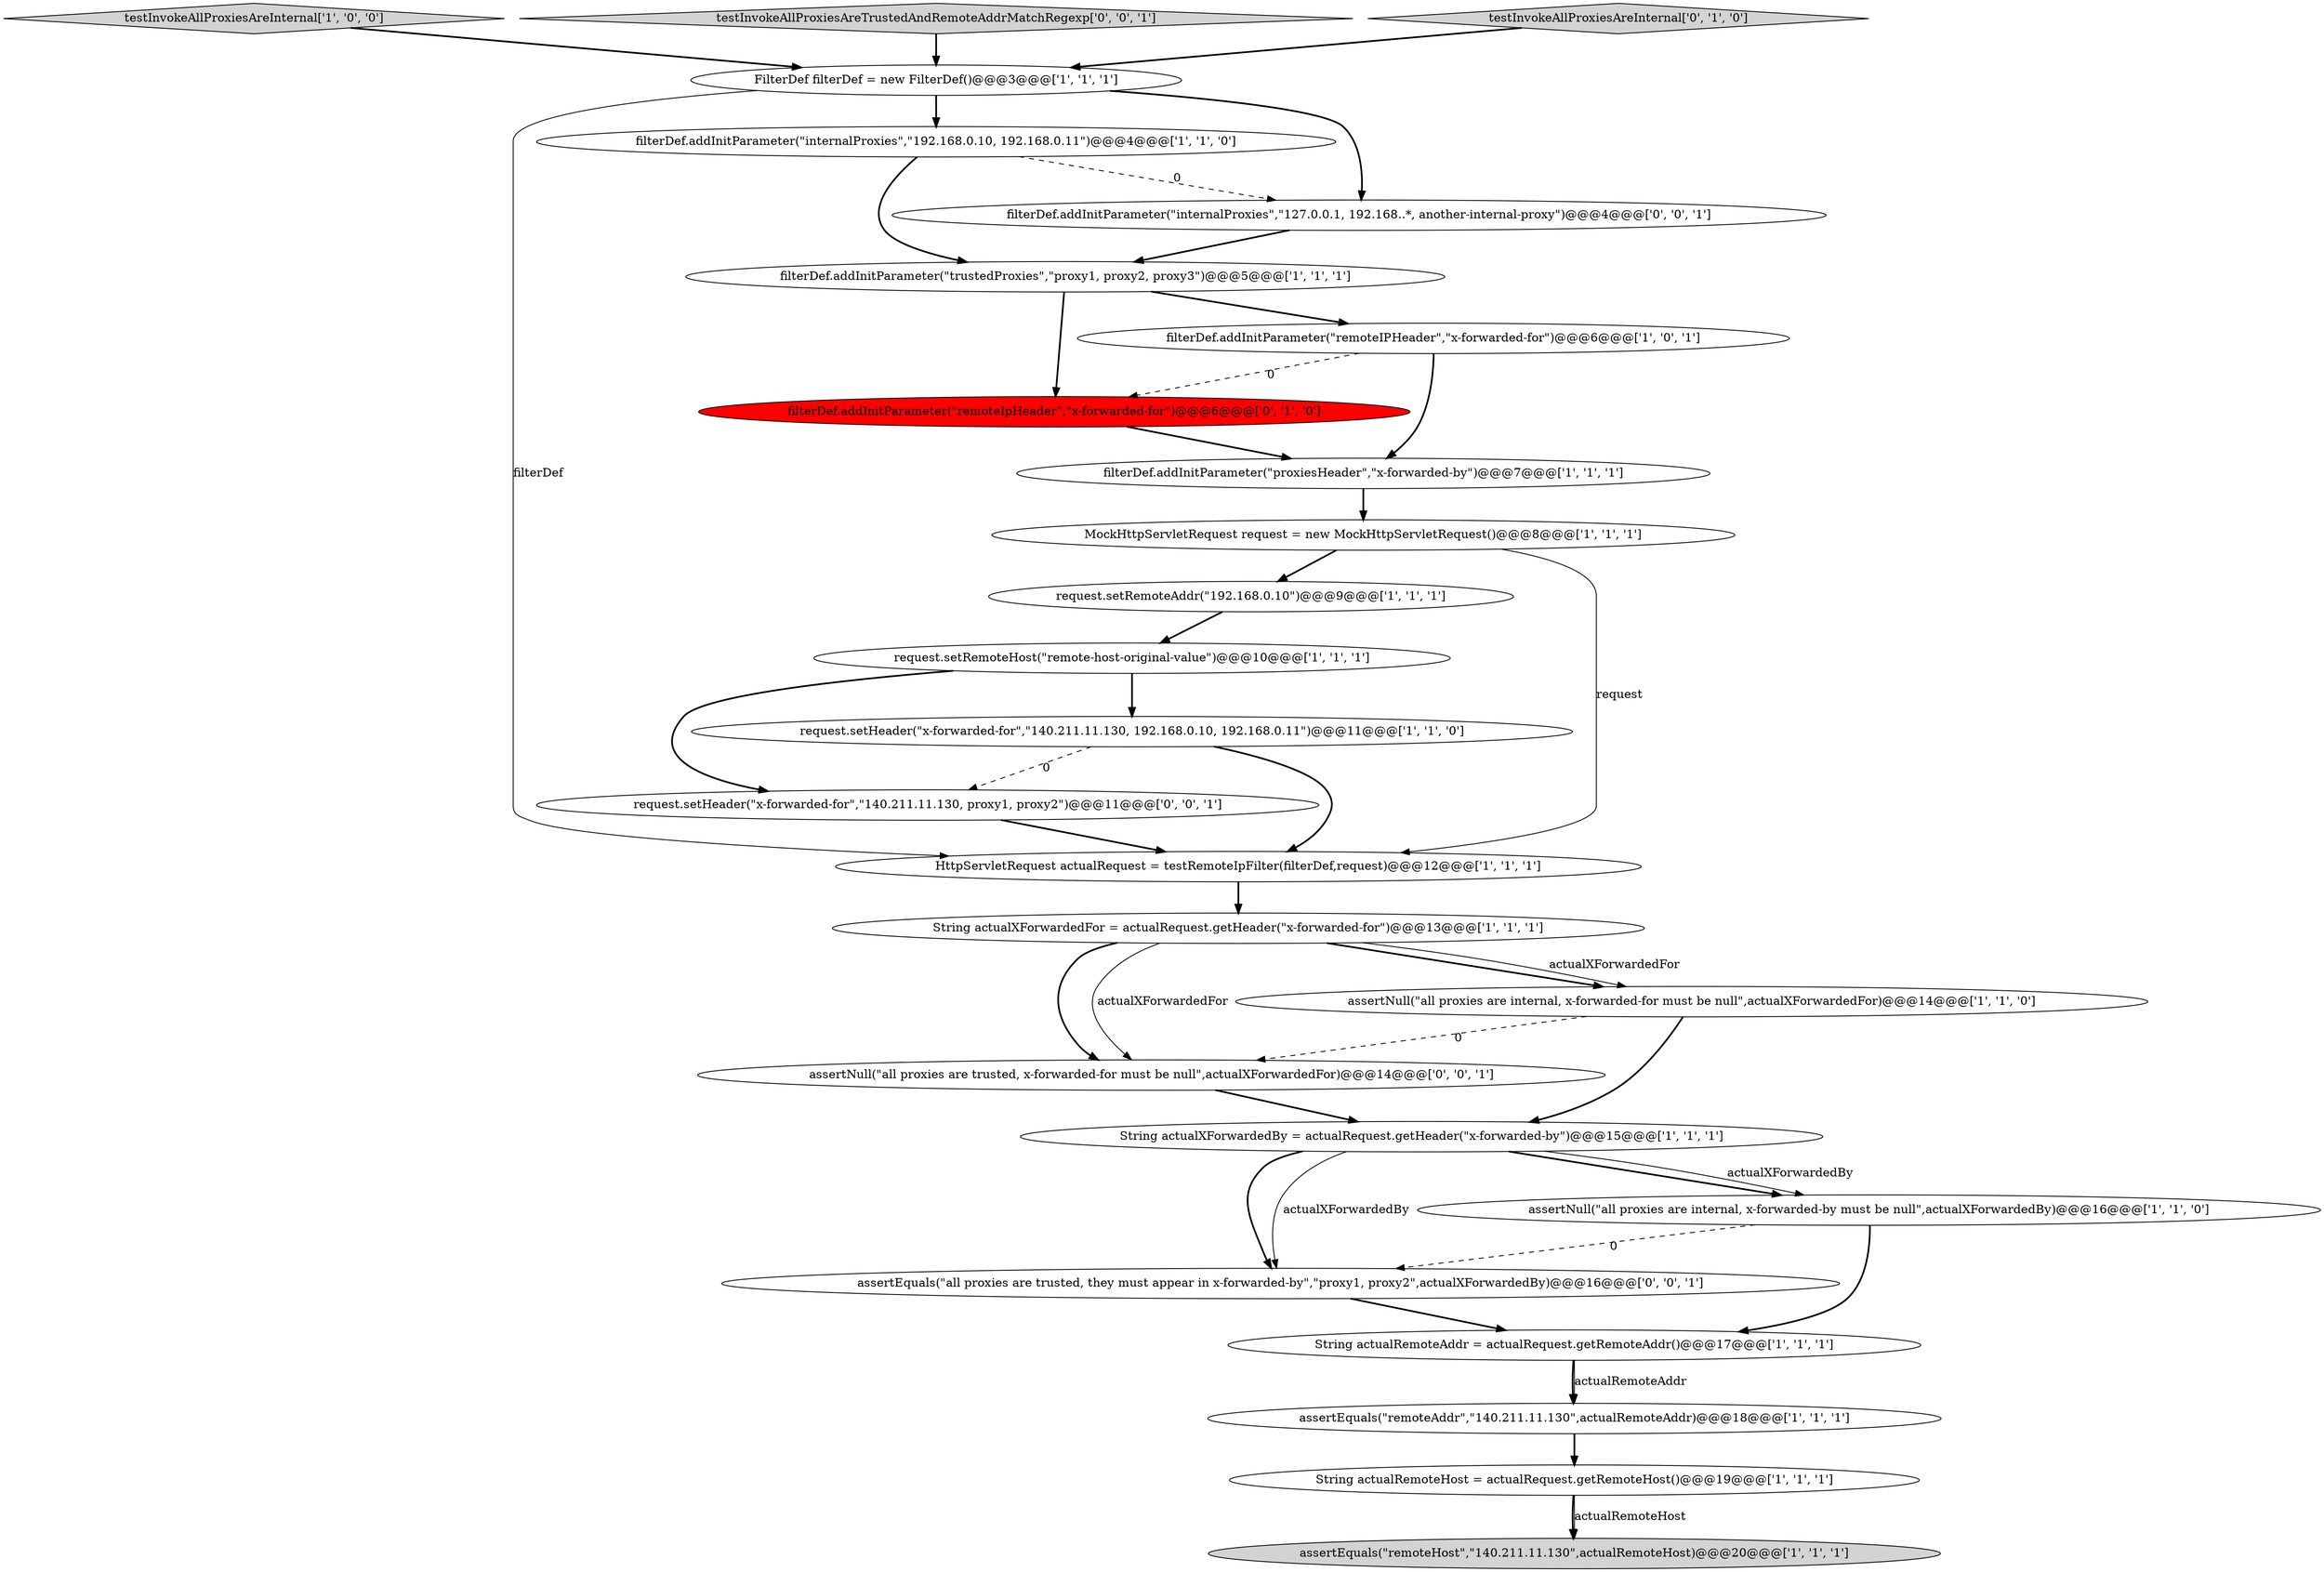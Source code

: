 digraph {
9 [style = filled, label = "testInvokeAllProxiesAreInternal['1', '0', '0']", fillcolor = lightgray, shape = diamond image = "AAA0AAABBB1BBB"];
25 [style = filled, label = "request.setHeader(\"x-forwarded-for\",\"140.211.11.130, proxy1, proxy2\")@@@11@@@['0', '0', '1']", fillcolor = white, shape = ellipse image = "AAA0AAABBB3BBB"];
22 [style = filled, label = "testInvokeAllProxiesAreTrustedAndRemoteAddrMatchRegexp['0', '0', '1']", fillcolor = lightgray, shape = diamond image = "AAA0AAABBB3BBB"];
23 [style = filled, label = "assertEquals(\"all proxies are trusted, they must appear in x-forwarded-by\",\"proxy1, proxy2\",actualXForwardedBy)@@@16@@@['0', '0', '1']", fillcolor = white, shape = ellipse image = "AAA0AAABBB3BBB"];
21 [style = filled, label = "assertNull(\"all proxies are trusted, x-forwarded-for must be null\",actualXForwardedFor)@@@14@@@['0', '0', '1']", fillcolor = white, shape = ellipse image = "AAA0AAABBB3BBB"];
0 [style = filled, label = "String actualXForwardedFor = actualRequest.getHeader(\"x-forwarded-for\")@@@13@@@['1', '1', '1']", fillcolor = white, shape = ellipse image = "AAA0AAABBB1BBB"];
14 [style = filled, label = "assertNull(\"all proxies are internal, x-forwarded-for must be null\",actualXForwardedFor)@@@14@@@['1', '1', '0']", fillcolor = white, shape = ellipse image = "AAA0AAABBB1BBB"];
17 [style = filled, label = "request.setRemoteAddr(\"192.168.0.10\")@@@9@@@['1', '1', '1']", fillcolor = white, shape = ellipse image = "AAA0AAABBB1BBB"];
12 [style = filled, label = "request.setHeader(\"x-forwarded-for\",\"140.211.11.130, 192.168.0.10, 192.168.0.11\")@@@11@@@['1', '1', '0']", fillcolor = white, shape = ellipse image = "AAA0AAABBB1BBB"];
8 [style = filled, label = "MockHttpServletRequest request = new MockHttpServletRequest()@@@8@@@['1', '1', '1']", fillcolor = white, shape = ellipse image = "AAA0AAABBB1BBB"];
15 [style = filled, label = "HttpServletRequest actualRequest = testRemoteIpFilter(filterDef,request)@@@12@@@['1', '1', '1']", fillcolor = white, shape = ellipse image = "AAA0AAABBB1BBB"];
20 [style = filled, label = "filterDef.addInitParameter(\"remoteIpHeader\",\"x-forwarded-for\")@@@6@@@['0', '1', '0']", fillcolor = red, shape = ellipse image = "AAA1AAABBB2BBB"];
2 [style = filled, label = "String actualRemoteHost = actualRequest.getRemoteHost()@@@19@@@['1', '1', '1']", fillcolor = white, shape = ellipse image = "AAA0AAABBB1BBB"];
4 [style = filled, label = "assertEquals(\"remoteAddr\",\"140.211.11.130\",actualRemoteAddr)@@@18@@@['1', '1', '1']", fillcolor = white, shape = ellipse image = "AAA0AAABBB1BBB"];
1 [style = filled, label = "filterDef.addInitParameter(\"remoteIPHeader\",\"x-forwarded-for\")@@@6@@@['1', '0', '1']", fillcolor = white, shape = ellipse image = "AAA0AAABBB1BBB"];
18 [style = filled, label = "assertEquals(\"remoteHost\",\"140.211.11.130\",actualRemoteHost)@@@20@@@['1', '1', '1']", fillcolor = lightgray, shape = ellipse image = "AAA0AAABBB1BBB"];
3 [style = filled, label = "filterDef.addInitParameter(\"internalProxies\",\"192\.168\.0\.10, 192\.168\.0\.11\")@@@4@@@['1', '1', '0']", fillcolor = white, shape = ellipse image = "AAA0AAABBB1BBB"];
7 [style = filled, label = "filterDef.addInitParameter(\"trustedProxies\",\"proxy1, proxy2, proxy3\")@@@5@@@['1', '1', '1']", fillcolor = white, shape = ellipse image = "AAA0AAABBB1BBB"];
5 [style = filled, label = "String actualXForwardedBy = actualRequest.getHeader(\"x-forwarded-by\")@@@15@@@['1', '1', '1']", fillcolor = white, shape = ellipse image = "AAA0AAABBB1BBB"];
24 [style = filled, label = "filterDef.addInitParameter(\"internalProxies\",\"127\.0\.0\.1, 192\.168\..*, another-internal-proxy\")@@@4@@@['0', '0', '1']", fillcolor = white, shape = ellipse image = "AAA0AAABBB3BBB"];
13 [style = filled, label = "assertNull(\"all proxies are internal, x-forwarded-by must be null\",actualXForwardedBy)@@@16@@@['1', '1', '0']", fillcolor = white, shape = ellipse image = "AAA0AAABBB1BBB"];
11 [style = filled, label = "String actualRemoteAddr = actualRequest.getRemoteAddr()@@@17@@@['1', '1', '1']", fillcolor = white, shape = ellipse image = "AAA0AAABBB1BBB"];
16 [style = filled, label = "request.setRemoteHost(\"remote-host-original-value\")@@@10@@@['1', '1', '1']", fillcolor = white, shape = ellipse image = "AAA0AAABBB1BBB"];
6 [style = filled, label = "FilterDef filterDef = new FilterDef()@@@3@@@['1', '1', '1']", fillcolor = white, shape = ellipse image = "AAA0AAABBB1BBB"];
19 [style = filled, label = "testInvokeAllProxiesAreInternal['0', '1', '0']", fillcolor = lightgray, shape = diamond image = "AAA0AAABBB2BBB"];
10 [style = filled, label = "filterDef.addInitParameter(\"proxiesHeader\",\"x-forwarded-by\")@@@7@@@['1', '1', '1']", fillcolor = white, shape = ellipse image = "AAA0AAABBB1BBB"];
6->3 [style = bold, label=""];
7->1 [style = bold, label=""];
5->23 [style = bold, label=""];
11->4 [style = bold, label=""];
3->24 [style = dashed, label="0"];
12->15 [style = bold, label=""];
2->18 [style = bold, label=""];
6->24 [style = bold, label=""];
16->25 [style = bold, label=""];
5->23 [style = solid, label="actualXForwardedBy"];
0->21 [style = bold, label=""];
4->2 [style = bold, label=""];
7->20 [style = bold, label=""];
19->6 [style = bold, label=""];
13->23 [style = dashed, label="0"];
13->11 [style = bold, label=""];
2->18 [style = solid, label="actualRemoteHost"];
9->6 [style = bold, label=""];
20->10 [style = bold, label=""];
1->20 [style = dashed, label="0"];
8->17 [style = bold, label=""];
21->5 [style = bold, label=""];
0->21 [style = solid, label="actualXForwardedFor"];
0->14 [style = bold, label=""];
6->15 [style = solid, label="filterDef"];
12->25 [style = dashed, label="0"];
10->8 [style = bold, label=""];
3->7 [style = bold, label=""];
8->15 [style = solid, label="request"];
5->13 [style = bold, label=""];
15->0 [style = bold, label=""];
5->13 [style = solid, label="actualXForwardedBy"];
0->14 [style = solid, label="actualXForwardedFor"];
25->15 [style = bold, label=""];
14->21 [style = dashed, label="0"];
11->4 [style = solid, label="actualRemoteAddr"];
23->11 [style = bold, label=""];
24->7 [style = bold, label=""];
1->10 [style = bold, label=""];
16->12 [style = bold, label=""];
17->16 [style = bold, label=""];
22->6 [style = bold, label=""];
14->5 [style = bold, label=""];
}
